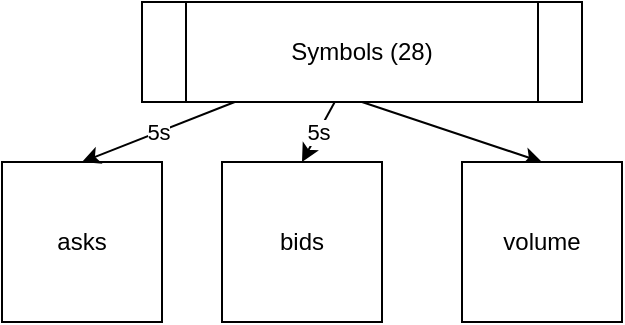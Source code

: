 <mxfile>
    <diagram id="RHwBodMtoHnPaDMD2AHn" name="Page-1">
        <mxGraphModel dx="692" dy="907" grid="1" gridSize="10" guides="1" tooltips="1" connect="1" arrows="1" fold="1" page="1" pageScale="1" pageWidth="850" pageHeight="1100" math="0" shadow="0">
            <root>
                <mxCell id="0"/>
                <mxCell id="1" parent="0"/>
                <mxCell id="2" value="asks" style="whiteSpace=wrap;html=1;aspect=fixed;" parent="1" vertex="1">
                    <mxGeometry x="210" y="210" width="80" height="80" as="geometry"/>
                </mxCell>
                <mxCell id="3" value="bids" style="whiteSpace=wrap;html=1;aspect=fixed;" parent="1" vertex="1">
                    <mxGeometry x="320" y="210" width="80" height="80" as="geometry"/>
                </mxCell>
                <mxCell id="9" value="5s" style="edgeStyle=none;html=1;entryX=0.5;entryY=0;entryDx=0;entryDy=0;" parent="1" source="7" target="2" edge="1">
                    <mxGeometry relative="1" as="geometry"/>
                </mxCell>
                <mxCell id="10" value="5s" style="edgeStyle=none;html=1;entryX=0.5;entryY=0;entryDx=0;entryDy=0;" parent="1" source="7" target="3" edge="1">
                    <mxGeometry relative="1" as="geometry"/>
                </mxCell>
                <mxCell id="45" style="edgeStyle=none;html=1;exitX=0.5;exitY=1;exitDx=0;exitDy=0;entryX=0.5;entryY=0;entryDx=0;entryDy=0;" edge="1" parent="1" source="7" target="44">
                    <mxGeometry relative="1" as="geometry"/>
                </mxCell>
                <mxCell id="7" value="Symbols (28)" style="shape=process;whiteSpace=wrap;html=1;backgroundOutline=1;" parent="1" vertex="1">
                    <mxGeometry x="280" y="130" width="220" height="50" as="geometry"/>
                </mxCell>
                <mxCell id="44" value="volume" style="whiteSpace=wrap;html=1;aspect=fixed;" vertex="1" parent="1">
                    <mxGeometry x="440" y="210" width="80" height="80" as="geometry"/>
                </mxCell>
            </root>
        </mxGraphModel>
    </diagram>
</mxfile>